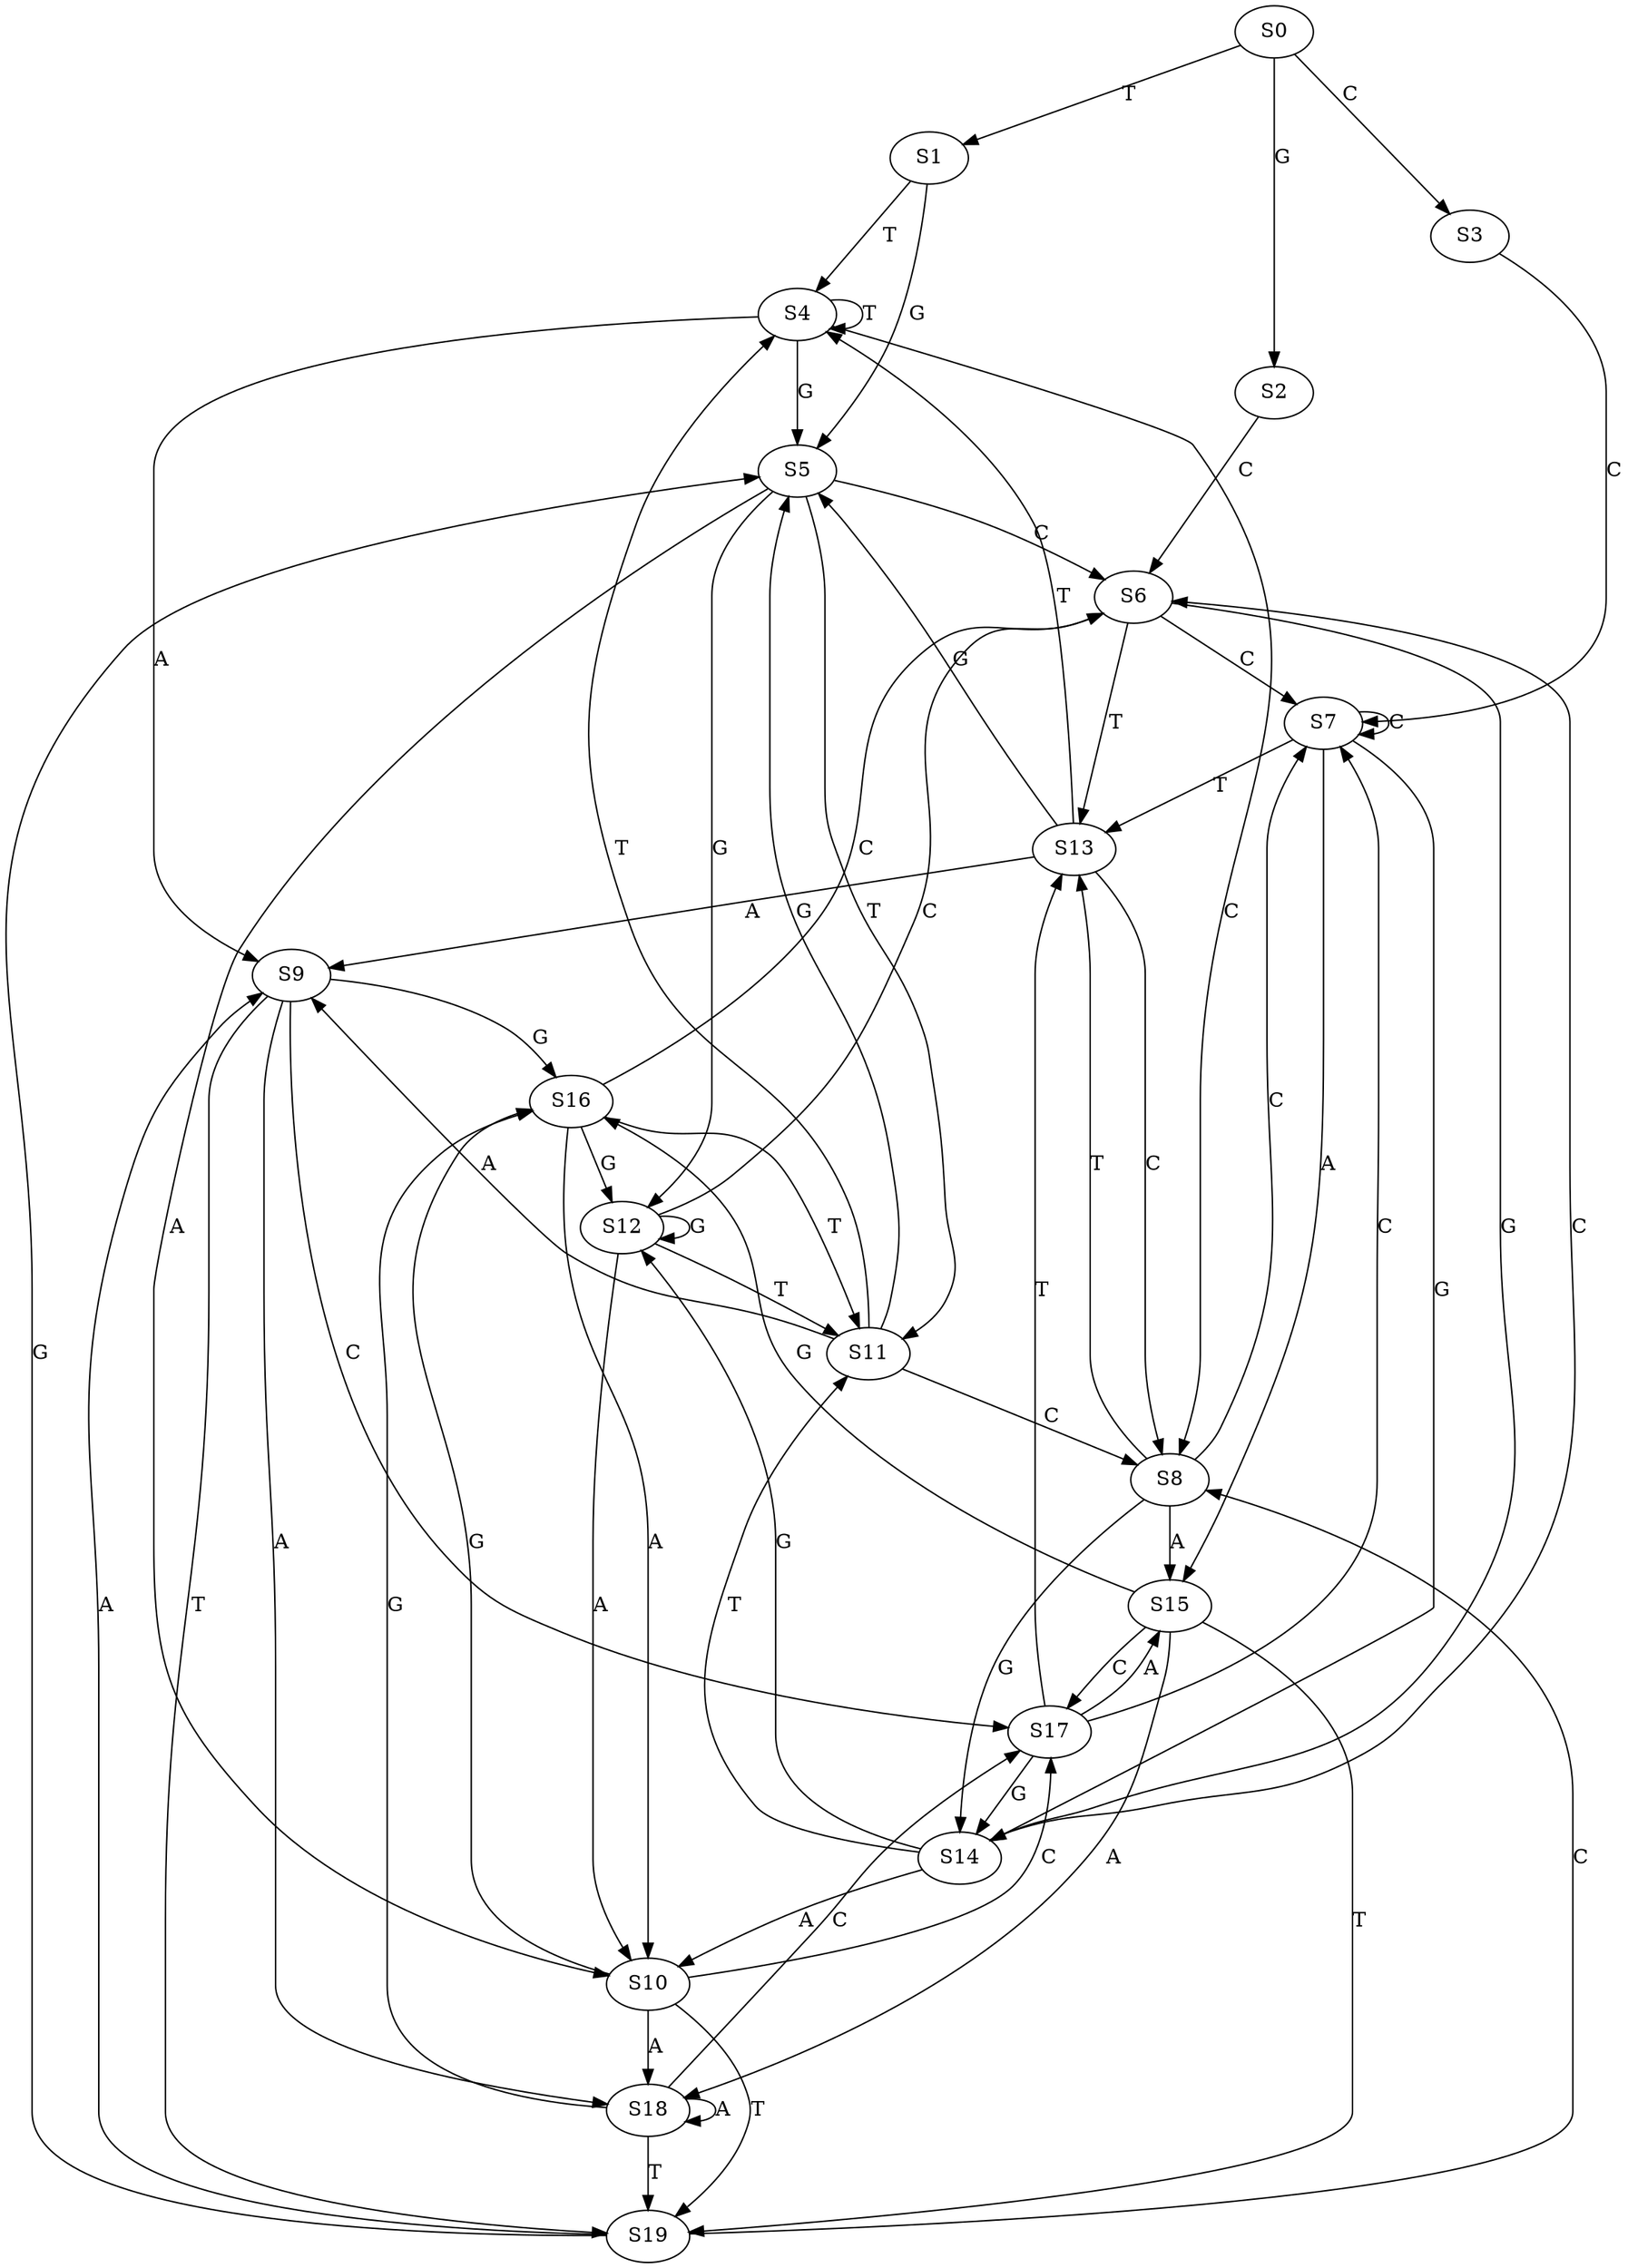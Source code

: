strict digraph  {
	S0 -> S1 [ label = T ];
	S0 -> S2 [ label = G ];
	S0 -> S3 [ label = C ];
	S1 -> S4 [ label = T ];
	S1 -> S5 [ label = G ];
	S2 -> S6 [ label = C ];
	S3 -> S7 [ label = C ];
	S4 -> S8 [ label = C ];
	S4 -> S4 [ label = T ];
	S4 -> S5 [ label = G ];
	S4 -> S9 [ label = A ];
	S5 -> S10 [ label = A ];
	S5 -> S6 [ label = C ];
	S5 -> S11 [ label = T ];
	S5 -> S12 [ label = G ];
	S6 -> S13 [ label = T ];
	S6 -> S7 [ label = C ];
	S6 -> S14 [ label = G ];
	S7 -> S14 [ label = G ];
	S7 -> S7 [ label = C ];
	S7 -> S13 [ label = T ];
	S7 -> S15 [ label = A ];
	S8 -> S15 [ label = A ];
	S8 -> S13 [ label = T ];
	S8 -> S7 [ label = C ];
	S8 -> S14 [ label = G ];
	S9 -> S16 [ label = G ];
	S9 -> S17 [ label = C ];
	S9 -> S18 [ label = A ];
	S9 -> S19 [ label = T ];
	S10 -> S17 [ label = C ];
	S10 -> S19 [ label = T ];
	S10 -> S18 [ label = A ];
	S10 -> S16 [ label = G ];
	S11 -> S9 [ label = A ];
	S11 -> S4 [ label = T ];
	S11 -> S8 [ label = C ];
	S11 -> S5 [ label = G ];
	S12 -> S11 [ label = T ];
	S12 -> S10 [ label = A ];
	S12 -> S6 [ label = C ];
	S12 -> S12 [ label = G ];
	S13 -> S5 [ label = G ];
	S13 -> S4 [ label = T ];
	S13 -> S9 [ label = A ];
	S13 -> S8 [ label = C ];
	S14 -> S12 [ label = G ];
	S14 -> S11 [ label = T ];
	S14 -> S10 [ label = A ];
	S14 -> S6 [ label = C ];
	S15 -> S16 [ label = G ];
	S15 -> S17 [ label = C ];
	S15 -> S19 [ label = T ];
	S15 -> S18 [ label = A ];
	S16 -> S10 [ label = A ];
	S16 -> S11 [ label = T ];
	S16 -> S12 [ label = G ];
	S16 -> S6 [ label = C ];
	S17 -> S14 [ label = G ];
	S17 -> S7 [ label = C ];
	S17 -> S13 [ label = T ];
	S17 -> S15 [ label = A ];
	S18 -> S17 [ label = C ];
	S18 -> S18 [ label = A ];
	S18 -> S16 [ label = G ];
	S18 -> S19 [ label = T ];
	S19 -> S9 [ label = A ];
	S19 -> S8 [ label = C ];
	S19 -> S5 [ label = G ];
}
